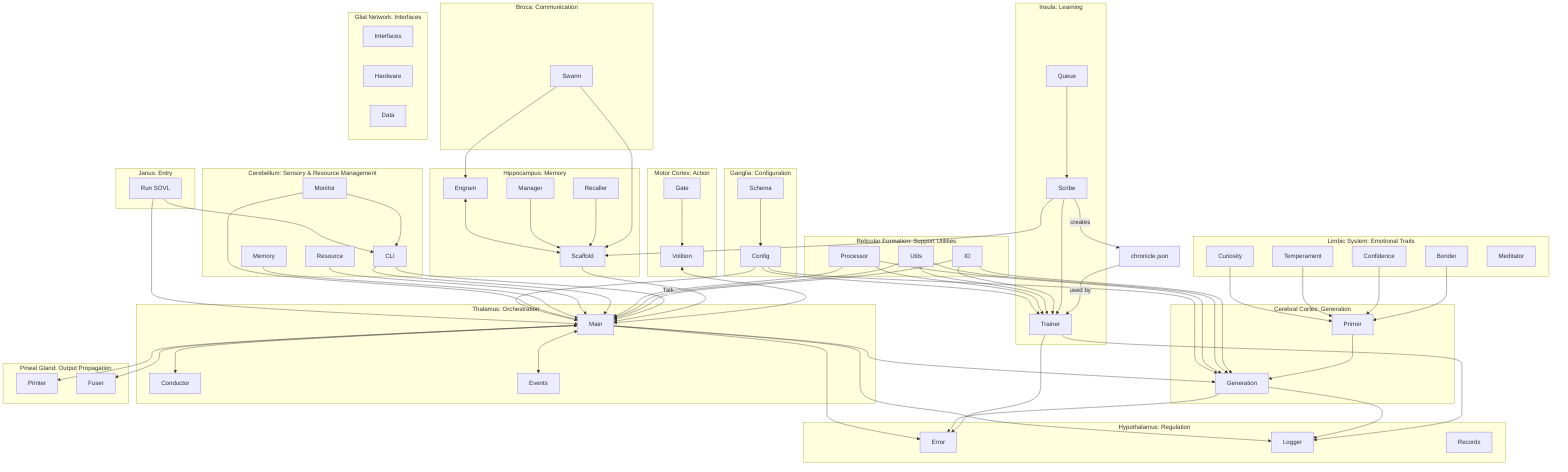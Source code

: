 graph TD
    %% Subgraphs: Organized by Functional Role

    %% Thalamus
    subgraph Thalamus[Thalamus: Orchestration]
        sovl_main[Main]
        sovl_conductor[Conductor]
        sovl_events[Events]
    end

    %% Cerebellum
    subgraph Cerebellum[Cerebellum: Sensory & Resource Management]
        sovl_monitor[Monitor]
        sovl_memory[Memory]
        sovl_resource[Resource]
        sovl_cli[CLI]
    end

    %% Reticular Formation
    subgraph Reticular_Formation[Reticular Formation: Support Utilities]
        sovl_processor[Processor]
        sovl_utils[Utils]
        sovl_io[IO]
    end

    %% Reticular Formation
    subgraph Ganglia[Ganglia: Configuration]
        sovl_config[Config]
        sovl_schema[Schema]
    end

    %% Cerebral Cortex 
    subgraph Cerebral_Cortex[Cerebral Cortex: Generation]
        sovl_generation[Generation]
        sovl_primer[Primer]
    end

    %% Limbic System
    subgraph Limbic_System[Limbic System: Emotional Traits]
        sovl_curiosity[Curiosity]
        sovl_temperament[Temperament]
        sovl_confidence[Confidence]
        sovl_bonder[Bonder]
        sovl_meditator[Meditator]
    end

    %% Hippocampus
    subgraph Hippocampus[Hippocampus: Memory]
        sovl_scaffold[Scaffold]
        sovl_engram[Engram]
        sovl_manager[Manager]
        sovl_recaller[Recaller]
    end

    %% Insula
    subgraph Insula[Insula: Learning]
        sovl_trainer[Trainer]
        sovl_queue[Queue]
        sovl_scribe[Scribe]
    end

    %% Motor Cortex
    subgraph Motor_Cortex[Motor Cortex: Action]
        sovl_volition[Volition]
        sovl_gate[Gate]
    end

    %% Pineal Gland 
    subgraph Pineal_Gland[Pineal Gland: Output Propagation]
        sovl_printer[Printer]
        sovl_fuser[Fuser]
    end

    %% Broca
    subgraph Broca[Broca: Communication]
        sovl_swarm[Swarm]
    end

    %% Hypothalamus
    subgraph Hypothalamus[Hypothalamus: Regulation]
        sovl_error[Error]
        sovl_logger[Logger]
        sovl_records[Records]
    end

    %% Glial Network
    subgraph Glial_Network[Glial Network: Interfaces]
        sovl_interfaces[Interfaces]
        sovl_hardware[Hardware]
        sovl_data[Data]
    end

    %% Janus
    subgraph Janus[Janus: Entry]
        run_sovl[Run SOVL]
    end

    %% Data Store
    chronicle[chronicle.json]

    %% Flows: Grouped by Function
    %% 1. Entry and Orchestration
    run_sovl --> sovl_main
    run_sovl --> sovl_cli
    sovl_main <--> sovl_conductor
    sovl_main <--> sovl_events

    %% 2. Configuration
    sovl_schema --> sovl_config
    sovl_config --> sovl_main
    sovl_config --> sovl_generation
    sovl_config --> sovl_trainer

    %% 3. Sensory and Support
    sovl_monitor --> sovl_main
    sovl_memory --> sovl_main
    sovl_resource --> sovl_main
    sovl_cli --> sovl_main
    sovl_monitor --> sovl_cli
    sovl_processor --> sovl_main
    sovl_utils --> sovl_main
    sovl_io --> sovl_main
    sovl_processor --> sovl_generation
    sovl_utils --> sovl_generation
    sovl_io --> sovl_generation
    sovl_processor --> sovl_trainer
    sovl_utils --> sovl_trainer
    sovl_io --> sovl_trainer

    %% 4. Emotional and Cognitive Processing
    sovl_curiosity --> sovl_primer
    sovl_temperament --> sovl_primer
    sovl_confidence --> sovl_primer
    sovl_bonder --> sovl_primer
    sovl_primer --> sovl_generation
    sovl_cli -->|Talk| sovl_main --> sovl_generation

    %% 5. Memory and Learning
    sovl_engram <--> sovl_scaffold
    sovl_manager --> sovl_scaffold
    sovl_recaller --> sovl_scaffold
    sovl_scaffold --> sovl_main
    sovl_queue --> sovl_scribe
    sovl_scribe --> sovl_trainer
    sovl_scribe --> sovl_scaffold
    sovl_swarm --> sovl_scaffold
    sovl_swarm --> sovl_engram
    sovl_scribe -- creates --> chronicle
    chronicle -- used by --> sovl_trainer

    %% 6. Action and Output
    sovl_volition <--> sovl_main
    sovl_gate --> sovl_volition
    sovl_main <--> sovl_printer
    sovl_main --> sovl_fuser

    %% 7. Regulation
    sovl_main --> sovl_error
    sovl_generation --> sovl_error
    sovl_trainer --> sovl_error
    sovl_main --> sovl_logger
    sovl_generation --> sovl_logger
    sovl_trainer --> sovl_logger